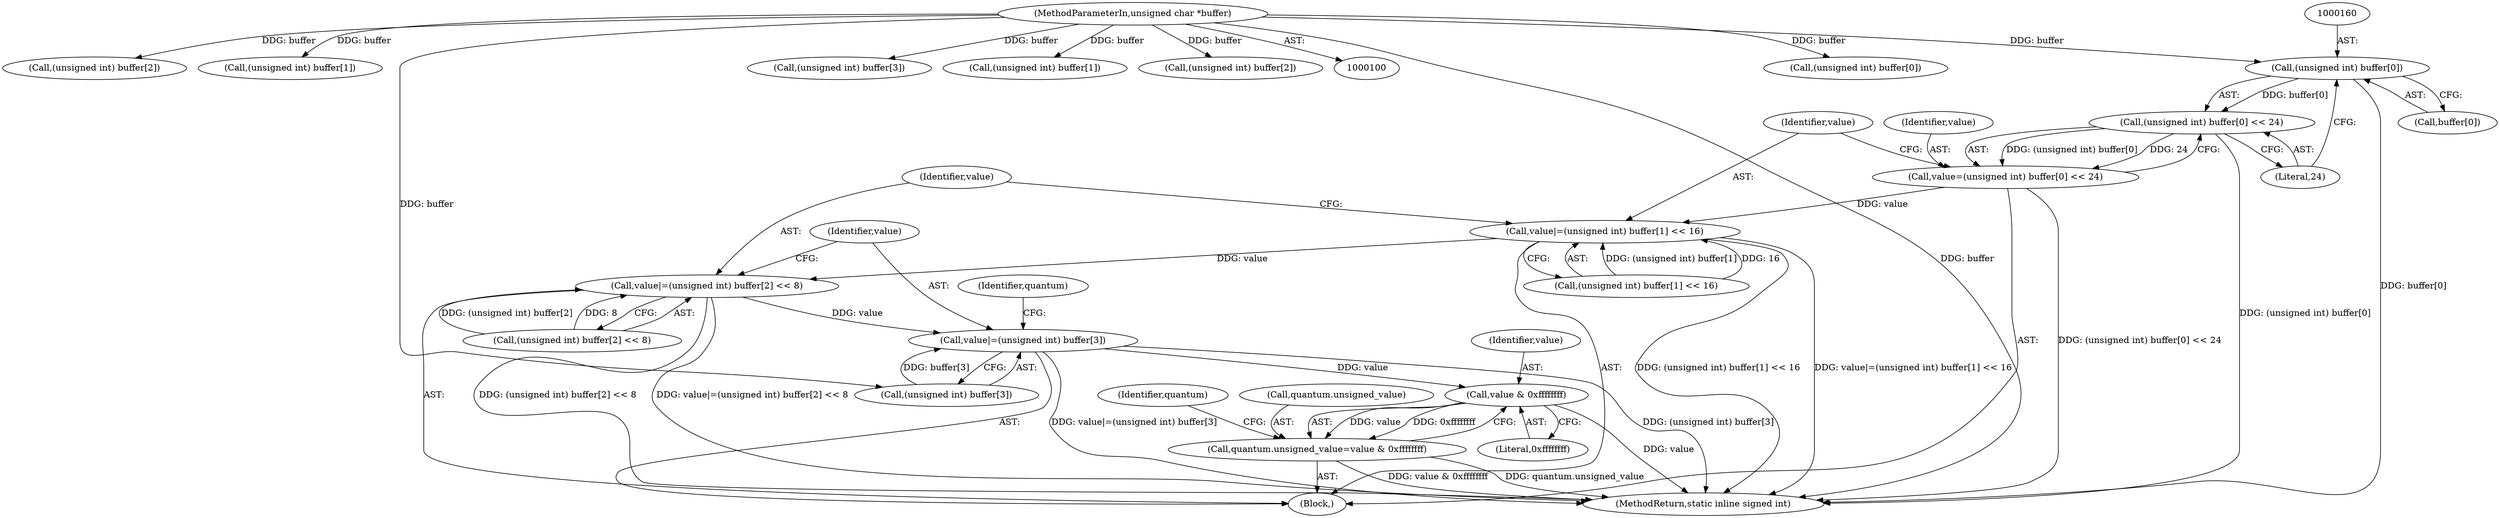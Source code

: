 digraph "0_ImageMagick_d8ab7f046587f2e9f734b687ba7e6e10147c294b@pointer" {
"1000159" [label="(Call,(unsigned int) buffer[0])"];
"1000102" [label="(MethodParameterIn,unsigned char *buffer)"];
"1000158" [label="(Call,(unsigned int) buffer[0] << 24)"];
"1000156" [label="(Call,value=(unsigned int) buffer[0] << 24)"];
"1000165" [label="(Call,value|=(unsigned int) buffer[1] << 16)"];
"1000174" [label="(Call,value|=(unsigned int) buffer[2] << 8)"];
"1000183" [label="(Call,value|=(unsigned int) buffer[3])"];
"1000194" [label="(Call,value & 0xffffffff)"];
"1000190" [label="(Call,quantum.unsigned_value=value & 0xffffffff)"];
"1000140" [label="(Call,(unsigned int) buffer[0])"];
"1000177" [label="(Call,(unsigned int) buffer[2])"];
"1000159" [label="(Call,(unsigned int) buffer[0])"];
"1000167" [label="(Call,(unsigned int) buffer[1] << 16)"];
"1000102" [label="(MethodParameterIn,unsigned char *buffer)"];
"1000190" [label="(Call,quantum.unsigned_value=value & 0xffffffff)"];
"1000192" [label="(Identifier,quantum)"];
"1000103" [label="(Block,)"];
"1000174" [label="(Call,value|=(unsigned int) buffer[2] << 8)"];
"1000183" [label="(Call,value|=(unsigned int) buffer[3])"];
"1000168" [label="(Call,(unsigned int) buffer[1])"];
"1000114" [label="(Call,(unsigned int) buffer[3])"];
"1000132" [label="(Call,(unsigned int) buffer[1])"];
"1000156" [label="(Call,value=(unsigned int) buffer[0] << 24)"];
"1000201" [label="(MethodReturn,static inline signed int)"];
"1000176" [label="(Call,(unsigned int) buffer[2] << 8)"];
"1000164" [label="(Literal,24)"];
"1000175" [label="(Identifier,value)"];
"1000196" [label="(Literal,0xffffffff)"];
"1000185" [label="(Call,(unsigned int) buffer[3])"];
"1000199" [label="(Identifier,quantum)"];
"1000158" [label="(Call,(unsigned int) buffer[0] << 24)"];
"1000165" [label="(Call,value|=(unsigned int) buffer[1] << 16)"];
"1000166" [label="(Identifier,value)"];
"1000191" [label="(Call,quantum.unsigned_value)"];
"1000157" [label="(Identifier,value)"];
"1000195" [label="(Identifier,value)"];
"1000123" [label="(Call,(unsigned int) buffer[2])"];
"1000194" [label="(Call,value & 0xffffffff)"];
"1000161" [label="(Call,buffer[0])"];
"1000184" [label="(Identifier,value)"];
"1000159" -> "1000158"  [label="AST: "];
"1000159" -> "1000161"  [label="CFG: "];
"1000160" -> "1000159"  [label="AST: "];
"1000161" -> "1000159"  [label="AST: "];
"1000164" -> "1000159"  [label="CFG: "];
"1000159" -> "1000201"  [label="DDG: buffer[0]"];
"1000159" -> "1000158"  [label="DDG: buffer[0]"];
"1000102" -> "1000159"  [label="DDG: buffer"];
"1000102" -> "1000100"  [label="AST: "];
"1000102" -> "1000201"  [label="DDG: buffer"];
"1000102" -> "1000114"  [label="DDG: buffer"];
"1000102" -> "1000123"  [label="DDG: buffer"];
"1000102" -> "1000132"  [label="DDG: buffer"];
"1000102" -> "1000140"  [label="DDG: buffer"];
"1000102" -> "1000168"  [label="DDG: buffer"];
"1000102" -> "1000177"  [label="DDG: buffer"];
"1000102" -> "1000185"  [label="DDG: buffer"];
"1000158" -> "1000156"  [label="AST: "];
"1000158" -> "1000164"  [label="CFG: "];
"1000164" -> "1000158"  [label="AST: "];
"1000156" -> "1000158"  [label="CFG: "];
"1000158" -> "1000201"  [label="DDG: (unsigned int) buffer[0]"];
"1000158" -> "1000156"  [label="DDG: (unsigned int) buffer[0]"];
"1000158" -> "1000156"  [label="DDG: 24"];
"1000156" -> "1000103"  [label="AST: "];
"1000157" -> "1000156"  [label="AST: "];
"1000166" -> "1000156"  [label="CFG: "];
"1000156" -> "1000201"  [label="DDG: (unsigned int) buffer[0] << 24"];
"1000156" -> "1000165"  [label="DDG: value"];
"1000165" -> "1000103"  [label="AST: "];
"1000165" -> "1000167"  [label="CFG: "];
"1000166" -> "1000165"  [label="AST: "];
"1000167" -> "1000165"  [label="AST: "];
"1000175" -> "1000165"  [label="CFG: "];
"1000165" -> "1000201"  [label="DDG: (unsigned int) buffer[1] << 16"];
"1000165" -> "1000201"  [label="DDG: value|=(unsigned int) buffer[1] << 16"];
"1000167" -> "1000165"  [label="DDG: (unsigned int) buffer[1]"];
"1000167" -> "1000165"  [label="DDG: 16"];
"1000165" -> "1000174"  [label="DDG: value"];
"1000174" -> "1000103"  [label="AST: "];
"1000174" -> "1000176"  [label="CFG: "];
"1000175" -> "1000174"  [label="AST: "];
"1000176" -> "1000174"  [label="AST: "];
"1000184" -> "1000174"  [label="CFG: "];
"1000174" -> "1000201"  [label="DDG: (unsigned int) buffer[2] << 8"];
"1000174" -> "1000201"  [label="DDG: value|=(unsigned int) buffer[2] << 8"];
"1000176" -> "1000174"  [label="DDG: (unsigned int) buffer[2]"];
"1000176" -> "1000174"  [label="DDG: 8"];
"1000174" -> "1000183"  [label="DDG: value"];
"1000183" -> "1000103"  [label="AST: "];
"1000183" -> "1000185"  [label="CFG: "];
"1000184" -> "1000183"  [label="AST: "];
"1000185" -> "1000183"  [label="AST: "];
"1000192" -> "1000183"  [label="CFG: "];
"1000183" -> "1000201"  [label="DDG: (unsigned int) buffer[3]"];
"1000183" -> "1000201"  [label="DDG: value|=(unsigned int) buffer[3]"];
"1000185" -> "1000183"  [label="DDG: buffer[3]"];
"1000183" -> "1000194"  [label="DDG: value"];
"1000194" -> "1000190"  [label="AST: "];
"1000194" -> "1000196"  [label="CFG: "];
"1000195" -> "1000194"  [label="AST: "];
"1000196" -> "1000194"  [label="AST: "];
"1000190" -> "1000194"  [label="CFG: "];
"1000194" -> "1000201"  [label="DDG: value"];
"1000194" -> "1000190"  [label="DDG: value"];
"1000194" -> "1000190"  [label="DDG: 0xffffffff"];
"1000190" -> "1000103"  [label="AST: "];
"1000191" -> "1000190"  [label="AST: "];
"1000199" -> "1000190"  [label="CFG: "];
"1000190" -> "1000201"  [label="DDG: quantum.unsigned_value"];
"1000190" -> "1000201"  [label="DDG: value & 0xffffffff"];
}
